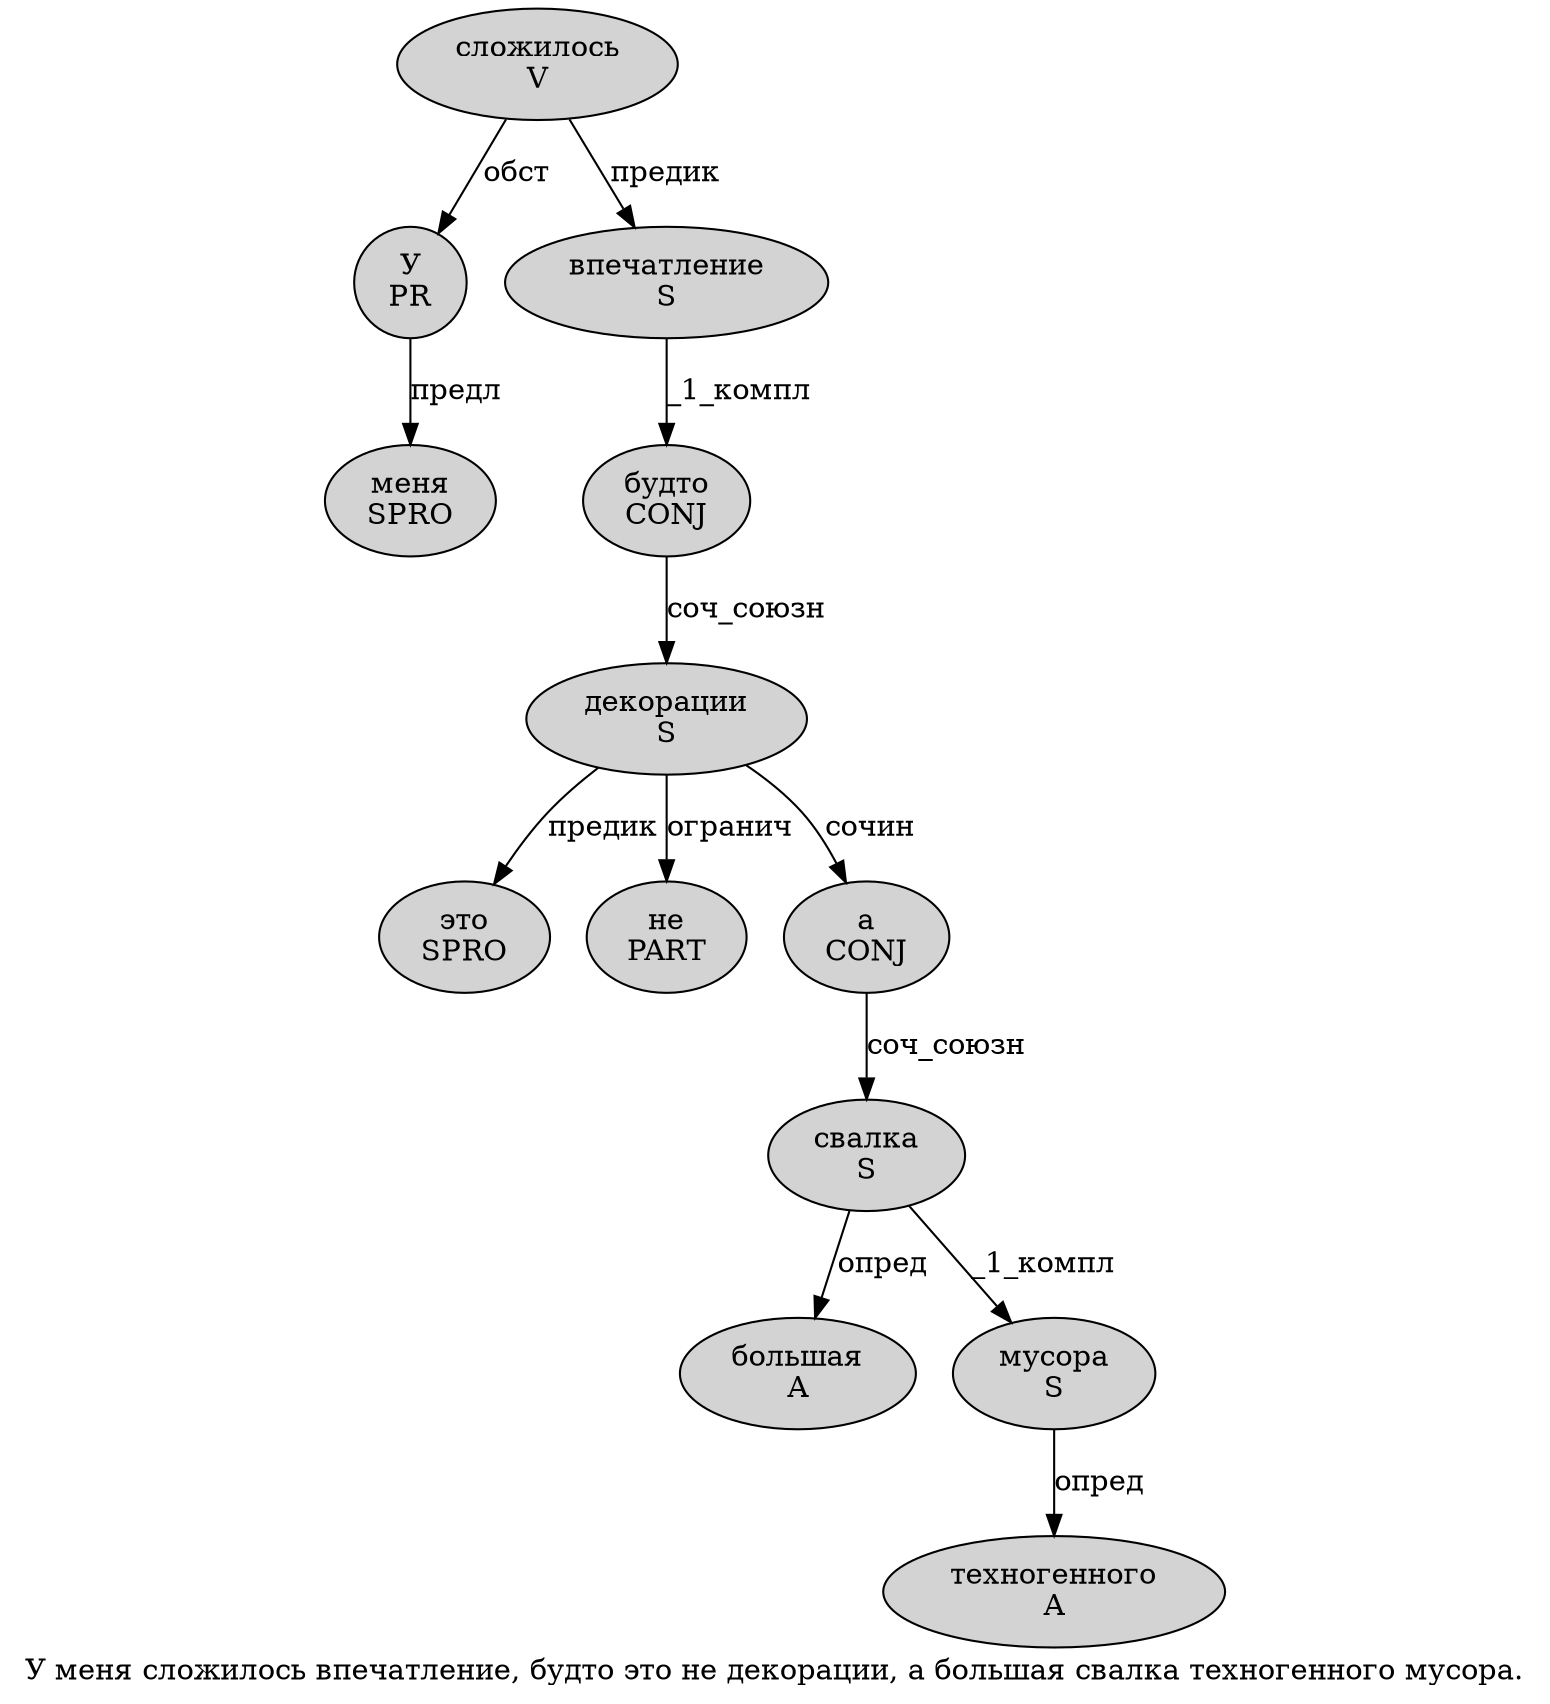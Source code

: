 digraph SENTENCE_2827 {
	graph [label="У меня сложилось впечатление, будто это не декорации, а большая свалка техногенного мусора."]
	node [style=filled]
		0 [label="У
PR" color="" fillcolor=lightgray penwidth=1 shape=ellipse]
		1 [label="меня
SPRO" color="" fillcolor=lightgray penwidth=1 shape=ellipse]
		2 [label="сложилось
V" color="" fillcolor=lightgray penwidth=1 shape=ellipse]
		3 [label="впечатление
S" color="" fillcolor=lightgray penwidth=1 shape=ellipse]
		5 [label="будто
CONJ" color="" fillcolor=lightgray penwidth=1 shape=ellipse]
		6 [label="это
SPRO" color="" fillcolor=lightgray penwidth=1 shape=ellipse]
		7 [label="не
PART" color="" fillcolor=lightgray penwidth=1 shape=ellipse]
		8 [label="декорации
S" color="" fillcolor=lightgray penwidth=1 shape=ellipse]
		10 [label="а
CONJ" color="" fillcolor=lightgray penwidth=1 shape=ellipse]
		11 [label="большая
A" color="" fillcolor=lightgray penwidth=1 shape=ellipse]
		12 [label="свалка
S" color="" fillcolor=lightgray penwidth=1 shape=ellipse]
		13 [label="техногенного
A" color="" fillcolor=lightgray penwidth=1 shape=ellipse]
		14 [label="мусора
S" color="" fillcolor=lightgray penwidth=1 shape=ellipse]
			8 -> 6 [label="предик"]
			8 -> 7 [label="огранич"]
			8 -> 10 [label="сочин"]
			5 -> 8 [label="соч_союзн"]
			10 -> 12 [label="соч_союзн"]
			14 -> 13 [label="опред"]
			2 -> 0 [label="обст"]
			2 -> 3 [label="предик"]
			3 -> 5 [label="_1_компл"]
			0 -> 1 [label="предл"]
			12 -> 11 [label="опред"]
			12 -> 14 [label="_1_компл"]
}